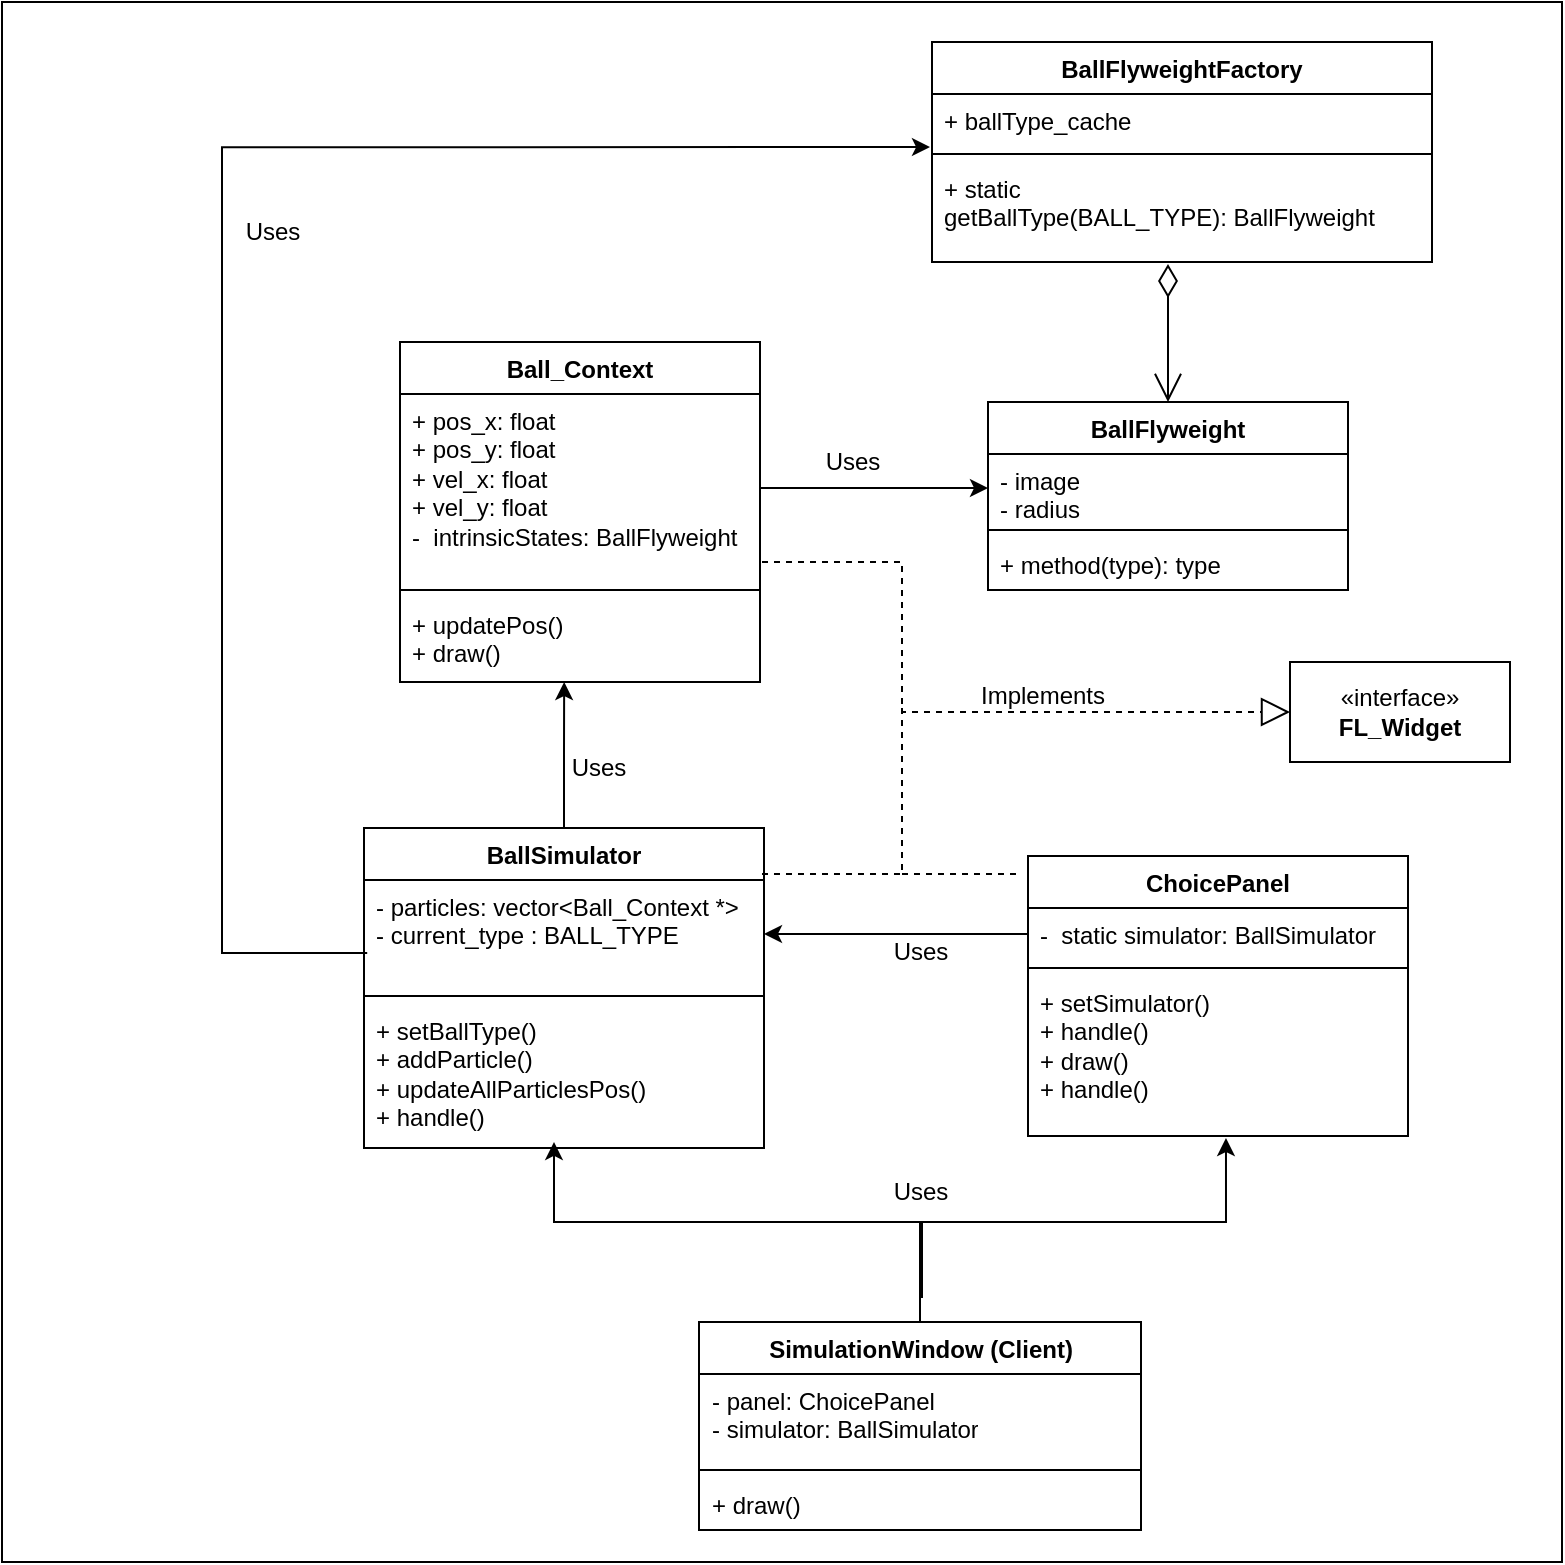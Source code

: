 <mxfile version="23.1.6" type="device">
  <diagram id="C5RBs43oDa-KdzZeNtuy" name="Page-1">
    <mxGraphModel dx="1706" dy="866" grid="1" gridSize="10" guides="1" tooltips="1" connect="1" arrows="1" fold="1" page="1" pageScale="1" pageWidth="827" pageHeight="1169" math="0" shadow="0">
      <root>
        <mxCell id="WIyWlLk6GJQsqaUBKTNV-0" />
        <mxCell id="WIyWlLk6GJQsqaUBKTNV-1" parent="WIyWlLk6GJQsqaUBKTNV-0" />
        <mxCell id="cYaYZuOsjZ7oo6lZCn4Q-78" value="" style="whiteSpace=wrap;html=1;aspect=fixed;" vertex="1" parent="WIyWlLk6GJQsqaUBKTNV-1">
          <mxGeometry x="30" y="100" width="780" height="780" as="geometry" />
        </mxCell>
        <mxCell id="cYaYZuOsjZ7oo6lZCn4Q-3" value="BallFlyweight" style="swimlane;fontStyle=1;align=center;verticalAlign=top;childLayout=stackLayout;horizontal=1;startSize=26;horizontalStack=0;resizeParent=1;resizeParentMax=0;resizeLast=0;collapsible=1;marginBottom=0;whiteSpace=wrap;html=1;" vertex="1" parent="WIyWlLk6GJQsqaUBKTNV-1">
          <mxGeometry x="523" y="300" width="180" height="94" as="geometry" />
        </mxCell>
        <mxCell id="cYaYZuOsjZ7oo6lZCn4Q-4" value="- image&lt;br&gt;- radius" style="text;strokeColor=none;fillColor=none;align=left;verticalAlign=top;spacingLeft=4;spacingRight=4;overflow=hidden;rotatable=0;points=[[0,0.5],[1,0.5]];portConstraint=eastwest;whiteSpace=wrap;html=1;" vertex="1" parent="cYaYZuOsjZ7oo6lZCn4Q-3">
          <mxGeometry y="26" width="180" height="34" as="geometry" />
        </mxCell>
        <mxCell id="cYaYZuOsjZ7oo6lZCn4Q-5" value="" style="line;strokeWidth=1;fillColor=none;align=left;verticalAlign=middle;spacingTop=-1;spacingLeft=3;spacingRight=3;rotatable=0;labelPosition=right;points=[];portConstraint=eastwest;strokeColor=inherit;" vertex="1" parent="cYaYZuOsjZ7oo6lZCn4Q-3">
          <mxGeometry y="60" width="180" height="8" as="geometry" />
        </mxCell>
        <mxCell id="cYaYZuOsjZ7oo6lZCn4Q-6" value="+ method(type): type" style="text;strokeColor=none;fillColor=none;align=left;verticalAlign=top;spacingLeft=4;spacingRight=4;overflow=hidden;rotatable=0;points=[[0,0.5],[1,0.5]];portConstraint=eastwest;whiteSpace=wrap;html=1;" vertex="1" parent="cYaYZuOsjZ7oo6lZCn4Q-3">
          <mxGeometry y="68" width="180" height="26" as="geometry" />
        </mxCell>
        <mxCell id="cYaYZuOsjZ7oo6lZCn4Q-23" value="BallFlyweightFactory" style="swimlane;fontStyle=1;align=center;verticalAlign=top;childLayout=stackLayout;horizontal=1;startSize=26;horizontalStack=0;resizeParent=1;resizeParentMax=0;resizeLast=0;collapsible=1;marginBottom=0;whiteSpace=wrap;html=1;" vertex="1" parent="WIyWlLk6GJQsqaUBKTNV-1">
          <mxGeometry x="495" y="120" width="250" height="110" as="geometry" />
        </mxCell>
        <mxCell id="cYaYZuOsjZ7oo6lZCn4Q-24" value="+&amp;nbsp;ballType_cache" style="text;strokeColor=none;fillColor=none;align=left;verticalAlign=top;spacingLeft=4;spacingRight=4;overflow=hidden;rotatable=0;points=[[0,0.5],[1,0.5]];portConstraint=eastwest;whiteSpace=wrap;html=1;" vertex="1" parent="cYaYZuOsjZ7oo6lZCn4Q-23">
          <mxGeometry y="26" width="250" height="26" as="geometry" />
        </mxCell>
        <mxCell id="cYaYZuOsjZ7oo6lZCn4Q-25" value="" style="line;strokeWidth=1;fillColor=none;align=left;verticalAlign=middle;spacingTop=-1;spacingLeft=3;spacingRight=3;rotatable=0;labelPosition=right;points=[];portConstraint=eastwest;strokeColor=inherit;" vertex="1" parent="cYaYZuOsjZ7oo6lZCn4Q-23">
          <mxGeometry y="52" width="250" height="8" as="geometry" />
        </mxCell>
        <mxCell id="cYaYZuOsjZ7oo6lZCn4Q-26" value="+ static getBallType(BALL_TYPE):&amp;nbsp;BallFlyweight" style="text;strokeColor=none;fillColor=none;align=left;verticalAlign=top;spacingLeft=4;spacingRight=4;overflow=hidden;rotatable=0;points=[[0,0.5],[1,0.5]];portConstraint=eastwest;whiteSpace=wrap;html=1;" vertex="1" parent="cYaYZuOsjZ7oo6lZCn4Q-23">
          <mxGeometry y="60" width="250" height="50" as="geometry" />
        </mxCell>
        <mxCell id="cYaYZuOsjZ7oo6lZCn4Q-27" value="" style="endArrow=open;html=1;endSize=12;startArrow=diamondThin;startSize=14;startFill=0;edgeStyle=orthogonalEdgeStyle;align=left;verticalAlign=bottom;rounded=0;entryX=0.5;entryY=0;entryDx=0;entryDy=0;exitX=0.472;exitY=1.02;exitDx=0;exitDy=0;exitPerimeter=0;" edge="1" parent="WIyWlLk6GJQsqaUBKTNV-1" source="cYaYZuOsjZ7oo6lZCn4Q-26" target="cYaYZuOsjZ7oo6lZCn4Q-3">
          <mxGeometry x="-1" y="3" relative="1" as="geometry">
            <mxPoint x="618" y="240" as="sourcePoint" />
            <mxPoint x="618" y="290" as="targetPoint" />
          </mxGeometry>
        </mxCell>
        <mxCell id="cYaYZuOsjZ7oo6lZCn4Q-28" value="Ball_Context" style="swimlane;fontStyle=1;align=center;verticalAlign=top;childLayout=stackLayout;horizontal=1;startSize=26;horizontalStack=0;resizeParent=1;resizeParentMax=0;resizeLast=0;collapsible=1;marginBottom=0;whiteSpace=wrap;html=1;" vertex="1" parent="WIyWlLk6GJQsqaUBKTNV-1">
          <mxGeometry x="229" y="270" width="180" height="170" as="geometry" />
        </mxCell>
        <mxCell id="cYaYZuOsjZ7oo6lZCn4Q-29" value="+ pos_x: float&lt;br&gt;+ pos_y: float&lt;br&gt;+ vel_x: float&lt;br&gt;+ vel_y: float&lt;br&gt;-&amp;nbsp; intrinsicStates:&amp;nbsp;BallFlyweight" style="text;strokeColor=none;fillColor=none;align=left;verticalAlign=top;spacingLeft=4;spacingRight=4;overflow=hidden;rotatable=0;points=[[0,0.5],[1,0.5]];portConstraint=eastwest;whiteSpace=wrap;html=1;" vertex="1" parent="cYaYZuOsjZ7oo6lZCn4Q-28">
          <mxGeometry y="26" width="180" height="94" as="geometry" />
        </mxCell>
        <mxCell id="cYaYZuOsjZ7oo6lZCn4Q-30" value="" style="line;strokeWidth=1;fillColor=none;align=left;verticalAlign=middle;spacingTop=-1;spacingLeft=3;spacingRight=3;rotatable=0;labelPosition=right;points=[];portConstraint=eastwest;strokeColor=inherit;" vertex="1" parent="cYaYZuOsjZ7oo6lZCn4Q-28">
          <mxGeometry y="120" width="180" height="8" as="geometry" />
        </mxCell>
        <mxCell id="cYaYZuOsjZ7oo6lZCn4Q-31" value="+ updatePos&lt;span style=&quot;background-color: initial;&quot;&gt;()&lt;br&gt;+ draw()&lt;br&gt;&lt;/span&gt;" style="text;strokeColor=none;fillColor=none;align=left;verticalAlign=top;spacingLeft=4;spacingRight=4;overflow=hidden;rotatable=0;points=[[0,0.5],[1,0.5]];portConstraint=eastwest;whiteSpace=wrap;html=1;" vertex="1" parent="cYaYZuOsjZ7oo6lZCn4Q-28">
          <mxGeometry y="128" width="180" height="42" as="geometry" />
        </mxCell>
        <mxCell id="cYaYZuOsjZ7oo6lZCn4Q-32" style="edgeStyle=orthogonalEdgeStyle;rounded=0;orthogonalLoop=1;jettySize=auto;html=1;entryX=0;entryY=0.5;entryDx=0;entryDy=0;" edge="1" parent="WIyWlLk6GJQsqaUBKTNV-1" source="cYaYZuOsjZ7oo6lZCn4Q-29" target="cYaYZuOsjZ7oo6lZCn4Q-4">
          <mxGeometry relative="1" as="geometry">
            <mxPoint x="500" y="370" as="targetPoint" />
          </mxGeometry>
        </mxCell>
        <mxCell id="cYaYZuOsjZ7oo6lZCn4Q-34" value="BallSimulator" style="swimlane;fontStyle=1;align=center;verticalAlign=top;childLayout=stackLayout;horizontal=1;startSize=26;horizontalStack=0;resizeParent=1;resizeParentMax=0;resizeLast=0;collapsible=1;marginBottom=0;whiteSpace=wrap;html=1;" vertex="1" parent="WIyWlLk6GJQsqaUBKTNV-1">
          <mxGeometry x="211" y="513" width="200" height="160" as="geometry" />
        </mxCell>
        <mxCell id="cYaYZuOsjZ7oo6lZCn4Q-35" value="- particles:&amp;nbsp;vector&amp;lt;Ball_Context *&amp;gt;&lt;br&gt;- current_type : BALL_TYPE" style="text;strokeColor=none;fillColor=none;align=left;verticalAlign=top;spacingLeft=4;spacingRight=4;overflow=hidden;rotatable=0;points=[[0,0.5],[1,0.5]];portConstraint=eastwest;whiteSpace=wrap;html=1;" vertex="1" parent="cYaYZuOsjZ7oo6lZCn4Q-34">
          <mxGeometry y="26" width="200" height="54" as="geometry" />
        </mxCell>
        <mxCell id="cYaYZuOsjZ7oo6lZCn4Q-36" value="" style="line;strokeWidth=1;fillColor=none;align=left;verticalAlign=middle;spacingTop=-1;spacingLeft=3;spacingRight=3;rotatable=0;labelPosition=right;points=[];portConstraint=eastwest;strokeColor=inherit;" vertex="1" parent="cYaYZuOsjZ7oo6lZCn4Q-34">
          <mxGeometry y="80" width="200" height="8" as="geometry" />
        </mxCell>
        <mxCell id="cYaYZuOsjZ7oo6lZCn4Q-37" value="+ setBallType&lt;span style=&quot;background-color: initial;&quot;&gt;()&lt;/span&gt;&lt;br&gt;+ addParticle()&lt;br&gt;+ updateAllParticlesPos()&lt;br&gt;+ handle()&lt;br&gt;&lt;div&gt;&lt;br&gt;&lt;/div&gt;" style="text;strokeColor=none;fillColor=none;align=left;verticalAlign=top;spacingLeft=4;spacingRight=4;overflow=hidden;rotatable=0;points=[[0,0.5],[1,0.5]];portConstraint=eastwest;whiteSpace=wrap;html=1;" vertex="1" parent="cYaYZuOsjZ7oo6lZCn4Q-34">
          <mxGeometry y="88" width="200" height="72" as="geometry" />
        </mxCell>
        <mxCell id="cYaYZuOsjZ7oo6lZCn4Q-38" style="edgeStyle=orthogonalEdgeStyle;rounded=0;orthogonalLoop=1;jettySize=auto;html=1;entryX=0.456;entryY=1;entryDx=0;entryDy=0;entryPerimeter=0;" edge="1" parent="WIyWlLk6GJQsqaUBKTNV-1" source="cYaYZuOsjZ7oo6lZCn4Q-34" target="cYaYZuOsjZ7oo6lZCn4Q-31">
          <mxGeometry relative="1" as="geometry" />
        </mxCell>
        <mxCell id="cYaYZuOsjZ7oo6lZCn4Q-47" value="ChoicePanel" style="swimlane;fontStyle=1;align=center;verticalAlign=top;childLayout=stackLayout;horizontal=1;startSize=26;horizontalStack=0;resizeParent=1;resizeParentMax=0;resizeLast=0;collapsible=1;marginBottom=0;whiteSpace=wrap;html=1;" vertex="1" parent="WIyWlLk6GJQsqaUBKTNV-1">
          <mxGeometry x="543" y="527" width="190" height="140" as="geometry" />
        </mxCell>
        <mxCell id="cYaYZuOsjZ7oo6lZCn4Q-48" value="-&amp;nbsp; static simulator: BallSimulator" style="text;strokeColor=none;fillColor=none;align=left;verticalAlign=top;spacingLeft=4;spacingRight=4;overflow=hidden;rotatable=0;points=[[0,0.5],[1,0.5]];portConstraint=eastwest;whiteSpace=wrap;html=1;" vertex="1" parent="cYaYZuOsjZ7oo6lZCn4Q-47">
          <mxGeometry y="26" width="190" height="26" as="geometry" />
        </mxCell>
        <mxCell id="cYaYZuOsjZ7oo6lZCn4Q-49" value="" style="line;strokeWidth=1;fillColor=none;align=left;verticalAlign=middle;spacingTop=-1;spacingLeft=3;spacingRight=3;rotatable=0;labelPosition=right;points=[];portConstraint=eastwest;strokeColor=inherit;" vertex="1" parent="cYaYZuOsjZ7oo6lZCn4Q-47">
          <mxGeometry y="52" width="190" height="8" as="geometry" />
        </mxCell>
        <mxCell id="cYaYZuOsjZ7oo6lZCn4Q-50" value="+&amp;nbsp;setSimulator()&lt;br&gt;+ handle()&lt;br&gt;+ draw()&lt;br&gt;+ handle()" style="text;strokeColor=none;fillColor=none;align=left;verticalAlign=top;spacingLeft=4;spacingRight=4;overflow=hidden;rotatable=0;points=[[0,0.5],[1,0.5]];portConstraint=eastwest;whiteSpace=wrap;html=1;" vertex="1" parent="cYaYZuOsjZ7oo6lZCn4Q-47">
          <mxGeometry y="60" width="190" height="80" as="geometry" />
        </mxCell>
        <mxCell id="cYaYZuOsjZ7oo6lZCn4Q-51" style="edgeStyle=orthogonalEdgeStyle;rounded=0;orthogonalLoop=1;jettySize=auto;html=1;entryX=1;entryY=0.5;entryDx=0;entryDy=0;" edge="1" parent="WIyWlLk6GJQsqaUBKTNV-1" source="cYaYZuOsjZ7oo6lZCn4Q-48" target="cYaYZuOsjZ7oo6lZCn4Q-35">
          <mxGeometry relative="1" as="geometry" />
        </mxCell>
        <mxCell id="cYaYZuOsjZ7oo6lZCn4Q-52" value="SimulationWindow (Client)" style="swimlane;fontStyle=1;align=center;verticalAlign=top;childLayout=stackLayout;horizontal=1;startSize=26;horizontalStack=0;resizeParent=1;resizeParentMax=0;resizeLast=0;collapsible=1;marginBottom=0;whiteSpace=wrap;html=1;" vertex="1" parent="WIyWlLk6GJQsqaUBKTNV-1">
          <mxGeometry x="378.5" y="760" width="221" height="104" as="geometry" />
        </mxCell>
        <mxCell id="cYaYZuOsjZ7oo6lZCn4Q-53" value="- panel: ChoicePanel&lt;br&gt;- simulator: BallSimulator" style="text;strokeColor=none;fillColor=none;align=left;verticalAlign=top;spacingLeft=4;spacingRight=4;overflow=hidden;rotatable=0;points=[[0,0.5],[1,0.5]];portConstraint=eastwest;whiteSpace=wrap;html=1;" vertex="1" parent="cYaYZuOsjZ7oo6lZCn4Q-52">
          <mxGeometry y="26" width="221" height="44" as="geometry" />
        </mxCell>
        <mxCell id="cYaYZuOsjZ7oo6lZCn4Q-54" value="" style="line;strokeWidth=1;fillColor=none;align=left;verticalAlign=middle;spacingTop=-1;spacingLeft=3;spacingRight=3;rotatable=0;labelPosition=right;points=[];portConstraint=eastwest;strokeColor=inherit;" vertex="1" parent="cYaYZuOsjZ7oo6lZCn4Q-52">
          <mxGeometry y="70" width="221" height="8" as="geometry" />
        </mxCell>
        <mxCell id="cYaYZuOsjZ7oo6lZCn4Q-55" value="+ draw()" style="text;strokeColor=none;fillColor=none;align=left;verticalAlign=top;spacingLeft=4;spacingRight=4;overflow=hidden;rotatable=0;points=[[0,0.5],[1,0.5]];portConstraint=eastwest;whiteSpace=wrap;html=1;" vertex="1" parent="cYaYZuOsjZ7oo6lZCn4Q-52">
          <mxGeometry y="78" width="221" height="26" as="geometry" />
        </mxCell>
        <mxCell id="cYaYZuOsjZ7oo6lZCn4Q-56" style="edgeStyle=orthogonalEdgeStyle;rounded=0;orthogonalLoop=1;jettySize=auto;html=1;entryX=0.475;entryY=0.986;entryDx=0;entryDy=0;entryPerimeter=0;" edge="1" parent="WIyWlLk6GJQsqaUBKTNV-1">
          <mxGeometry relative="1" as="geometry">
            <mxPoint x="490" y="748" as="sourcePoint" />
            <mxPoint x="306" y="669.992" as="targetPoint" />
            <Array as="points">
              <mxPoint x="490" y="710" />
              <mxPoint x="306" y="710" />
            </Array>
          </mxGeometry>
        </mxCell>
        <mxCell id="cYaYZuOsjZ7oo6lZCn4Q-57" style="edgeStyle=orthogonalEdgeStyle;rounded=0;orthogonalLoop=1;jettySize=auto;html=1;entryX=0.521;entryY=1.013;entryDx=0;entryDy=0;entryPerimeter=0;" edge="1" parent="WIyWlLk6GJQsqaUBKTNV-1" source="cYaYZuOsjZ7oo6lZCn4Q-52" target="cYaYZuOsjZ7oo6lZCn4Q-50">
          <mxGeometry relative="1" as="geometry">
            <Array as="points">
              <mxPoint x="489" y="710" />
              <mxPoint x="642" y="710" />
            </Array>
          </mxGeometry>
        </mxCell>
        <mxCell id="cYaYZuOsjZ7oo6lZCn4Q-58" value="«interface»&lt;br&gt;&lt;b&gt;FL_Widget&lt;/b&gt;" style="html=1;whiteSpace=wrap;" vertex="1" parent="WIyWlLk6GJQsqaUBKTNV-1">
          <mxGeometry x="674" y="430" width="110" height="50" as="geometry" />
        </mxCell>
        <mxCell id="cYaYZuOsjZ7oo6lZCn4Q-59" value="" style="endArrow=block;dashed=1;endFill=0;endSize=12;html=1;rounded=0;entryX=0;entryY=0.5;entryDx=0;entryDy=0;" edge="1" parent="WIyWlLk6GJQsqaUBKTNV-1" target="cYaYZuOsjZ7oo6lZCn4Q-58">
          <mxGeometry width="160" relative="1" as="geometry">
            <mxPoint x="410" y="380" as="sourcePoint" />
            <mxPoint x="523" y="454.5" as="targetPoint" />
            <Array as="points">
              <mxPoint x="480" y="380" />
              <mxPoint x="480" y="455" />
            </Array>
          </mxGeometry>
        </mxCell>
        <mxCell id="cYaYZuOsjZ7oo6lZCn4Q-62" value="" style="endArrow=none;dashed=1;html=1;rounded=0;exitX=0.995;exitY=-0.056;exitDx=0;exitDy=0;exitPerimeter=0;" edge="1" parent="WIyWlLk6GJQsqaUBKTNV-1" source="cYaYZuOsjZ7oo6lZCn4Q-35">
          <mxGeometry width="50" height="50" relative="1" as="geometry">
            <mxPoint x="480" y="520" as="sourcePoint" />
            <mxPoint x="480" y="450" as="targetPoint" />
            <Array as="points">
              <mxPoint x="480" y="536" />
            </Array>
          </mxGeometry>
        </mxCell>
        <mxCell id="cYaYZuOsjZ7oo6lZCn4Q-64" value="" style="endArrow=none;dashed=1;html=1;rounded=0;" edge="1" parent="WIyWlLk6GJQsqaUBKTNV-1">
          <mxGeometry width="50" height="50" relative="1" as="geometry">
            <mxPoint x="480" y="536" as="sourcePoint" />
            <mxPoint x="540" y="536" as="targetPoint" />
          </mxGeometry>
        </mxCell>
        <mxCell id="cYaYZuOsjZ7oo6lZCn4Q-65" value="Implements" style="text;html=1;align=center;verticalAlign=middle;resizable=0;points=[];autosize=1;strokeColor=none;fillColor=none;" vertex="1" parent="WIyWlLk6GJQsqaUBKTNV-1">
          <mxGeometry x="505" y="432" width="90" height="30" as="geometry" />
        </mxCell>
        <mxCell id="cYaYZuOsjZ7oo6lZCn4Q-66" value="Uses" style="text;html=1;align=center;verticalAlign=middle;resizable=0;points=[];autosize=1;strokeColor=none;fillColor=none;" vertex="1" parent="WIyWlLk6GJQsqaUBKTNV-1">
          <mxGeometry x="303" y="468" width="50" height="30" as="geometry" />
        </mxCell>
        <mxCell id="cYaYZuOsjZ7oo6lZCn4Q-67" value="Uses" style="text;html=1;align=center;verticalAlign=middle;resizable=0;points=[];autosize=1;strokeColor=none;fillColor=none;" vertex="1" parent="WIyWlLk6GJQsqaUBKTNV-1">
          <mxGeometry x="430" y="315" width="50" height="30" as="geometry" />
        </mxCell>
        <mxCell id="cYaYZuOsjZ7oo6lZCn4Q-68" value="Uses" style="text;html=1;align=center;verticalAlign=middle;resizable=0;points=[];autosize=1;strokeColor=none;fillColor=none;" vertex="1" parent="WIyWlLk6GJQsqaUBKTNV-1">
          <mxGeometry x="464" y="680" width="50" height="30" as="geometry" />
        </mxCell>
        <mxCell id="cYaYZuOsjZ7oo6lZCn4Q-69" value="Uses" style="text;html=1;align=center;verticalAlign=middle;resizable=0;points=[];autosize=1;strokeColor=none;fillColor=none;" vertex="1" parent="WIyWlLk6GJQsqaUBKTNV-1">
          <mxGeometry x="464" y="560" width="50" height="30" as="geometry" />
        </mxCell>
        <mxCell id="cYaYZuOsjZ7oo6lZCn4Q-70" style="edgeStyle=orthogonalEdgeStyle;rounded=0;orthogonalLoop=1;jettySize=auto;html=1;entryX=-0.004;entryY=-0.149;entryDx=0;entryDy=0;entryPerimeter=0;exitX=0.008;exitY=0.675;exitDx=0;exitDy=0;exitPerimeter=0;" edge="1" parent="WIyWlLk6GJQsqaUBKTNV-1" source="cYaYZuOsjZ7oo6lZCn4Q-35" target="cYaYZuOsjZ7oo6lZCn4Q-26">
          <mxGeometry relative="1" as="geometry">
            <mxPoint x="436.75" y="185.45" as="targetPoint" />
            <mxPoint x="151" y="576" as="sourcePoint" />
            <Array as="points">
              <mxPoint x="140" y="575" />
              <mxPoint x="140" y="173" />
            </Array>
          </mxGeometry>
        </mxCell>
        <mxCell id="cYaYZuOsjZ7oo6lZCn4Q-72" value="Uses" style="text;html=1;align=center;verticalAlign=middle;resizable=0;points=[];autosize=1;strokeColor=none;fillColor=none;" vertex="1" parent="WIyWlLk6GJQsqaUBKTNV-1">
          <mxGeometry x="140" y="200" width="50" height="30" as="geometry" />
        </mxCell>
      </root>
    </mxGraphModel>
  </diagram>
</mxfile>
